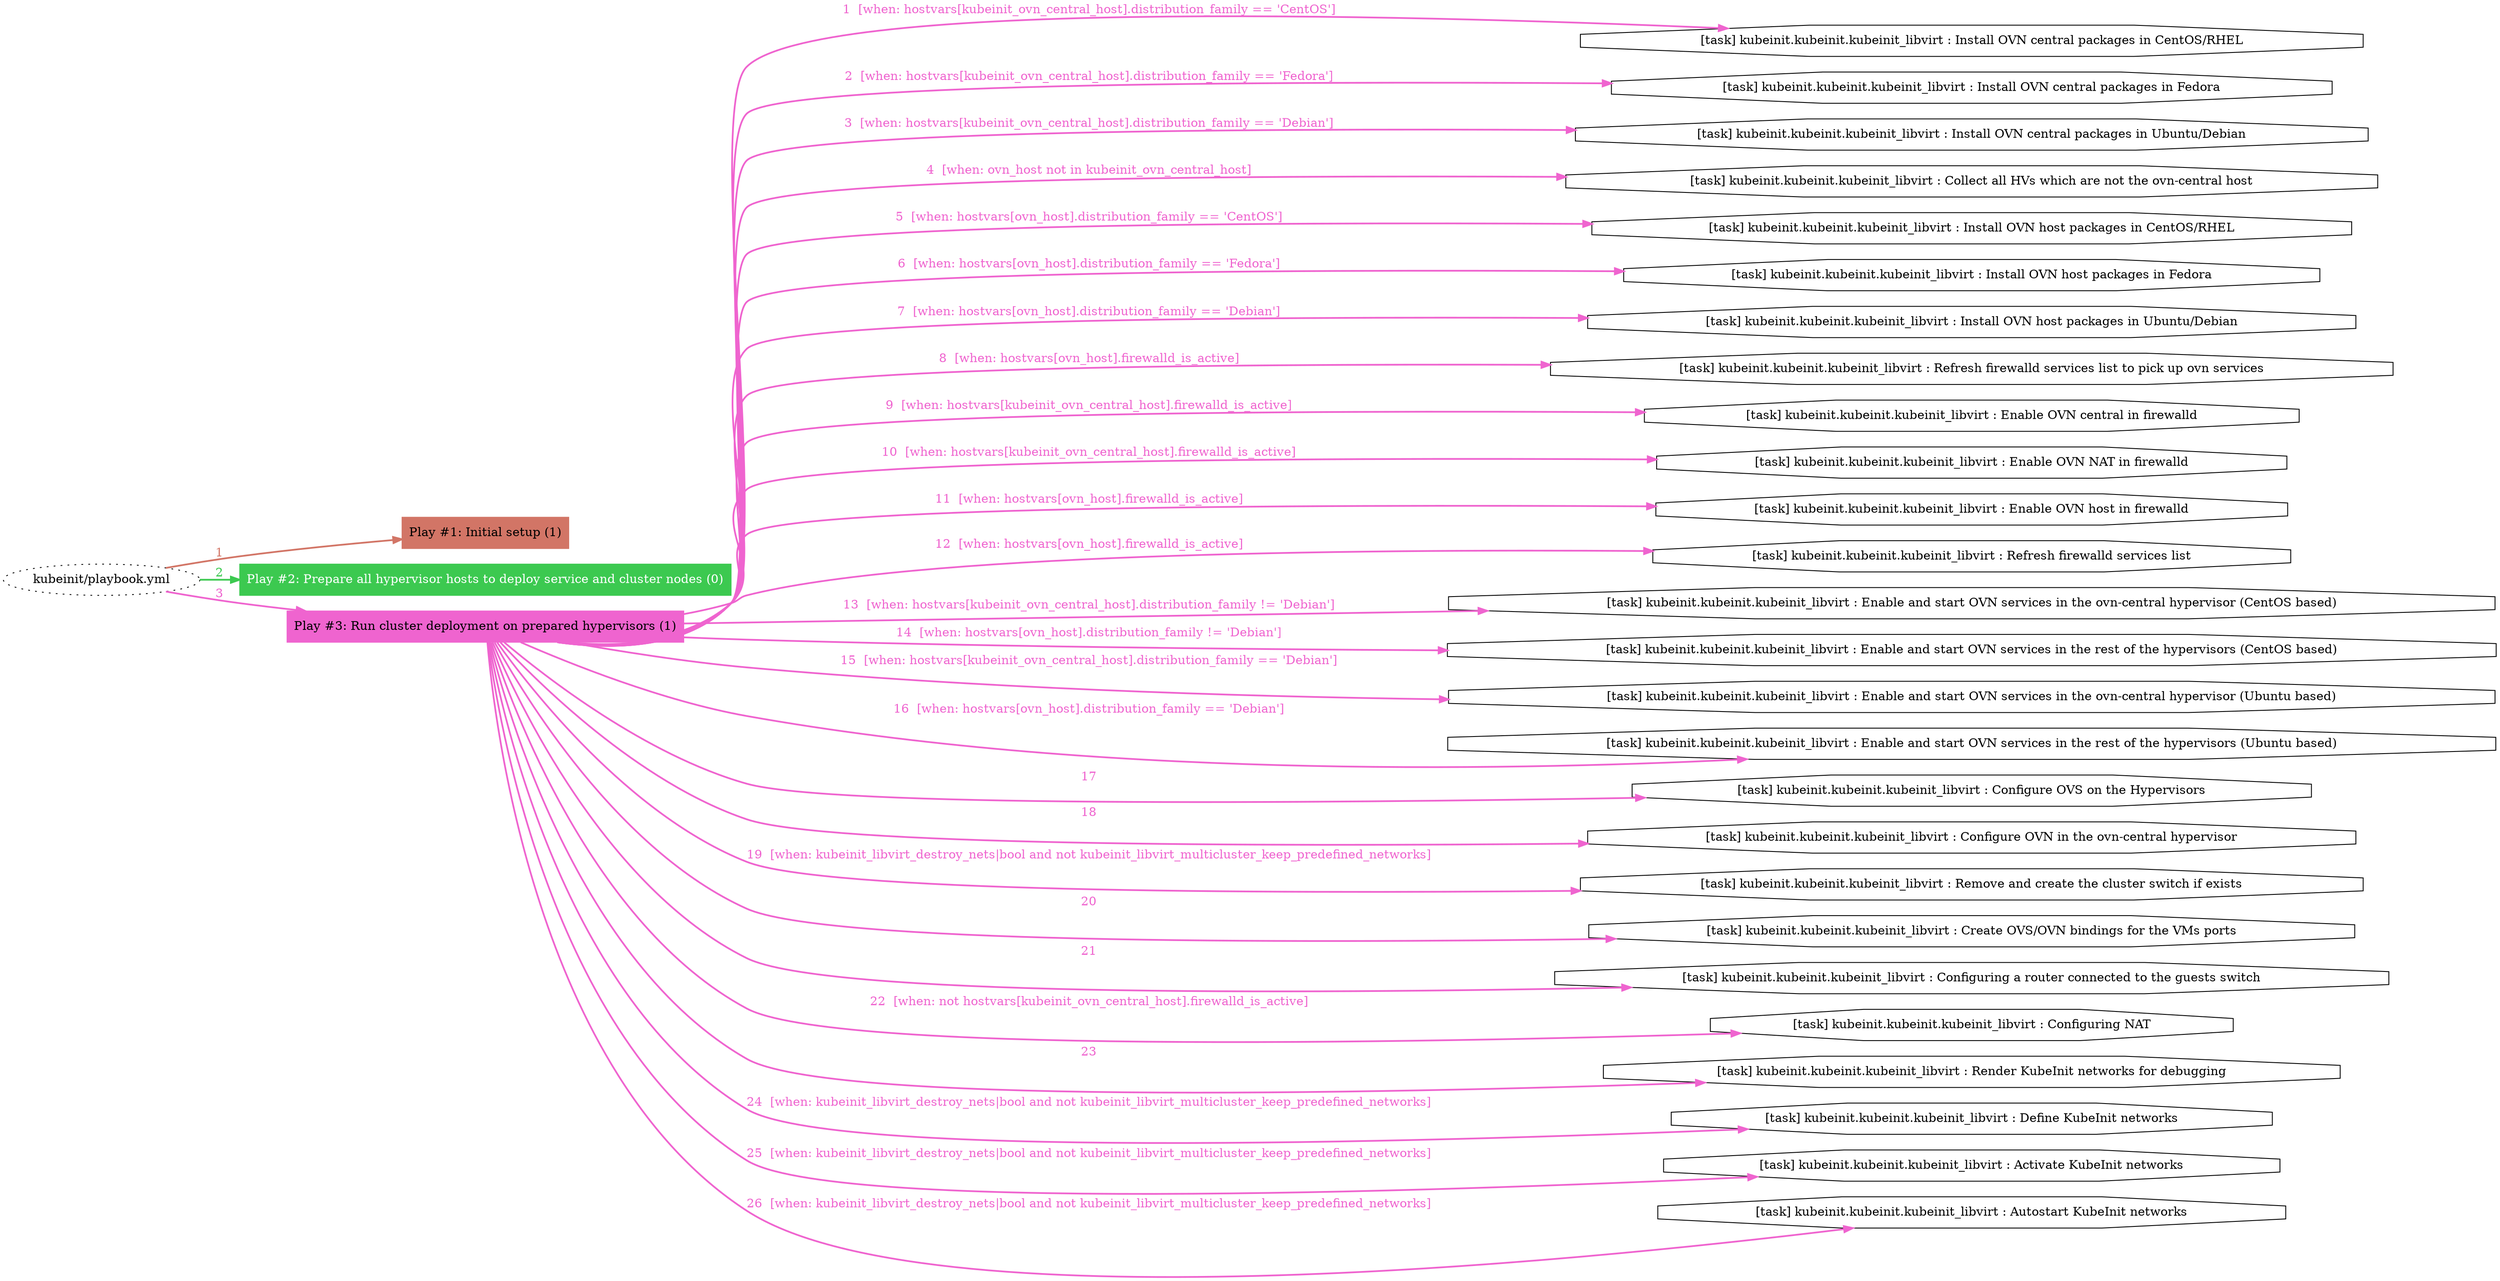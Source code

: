 digraph "kubeinit/playbook.yml "{
	graph [concentrate=true ordering=in rankdir=LR ratio=fill]
	edge [esep=5 sep=10]
	"kubeinit/playbook.yml" [id=root_node style=dotted]
	subgraph "Play #1: Initial setup (1) "{
		"Play #1: Initial setup (1)" [color="#d27566" fontcolor="#000000" id="play_4b8bfac6-6b91-416c-8180-f5e94af2d7d8" shape=box style=filled tooltip=localhost]
		"kubeinit/playbook.yml" -> "Play #1: Initial setup (1)" [label=1 color="#d27566" fontcolor="#d27566" id="edge_4508e39f-d9a1-4a23-8b0e-2d537336b798" style=bold]
	}
	subgraph "Play #2: Prepare all hypervisor hosts to deploy service and cluster nodes (0) "{
		"Play #2: Prepare all hypervisor hosts to deploy service and cluster nodes (0)" [color="#3cc950" fontcolor="#ffffff" id="play_c7e3eda6-efc3-44bc-a201-6e54e5caedfd" shape=box style=filled tooltip=""]
		"kubeinit/playbook.yml" -> "Play #2: Prepare all hypervisor hosts to deploy service and cluster nodes (0)" [label=2 color="#3cc950" fontcolor="#3cc950" id="edge_cf7be439-b33e-4c50-b923-d68102461420" style=bold]
	}
	subgraph "Play #3: Run cluster deployment on prepared hypervisors (1) "{
		"Play #3: Run cluster deployment on prepared hypervisors (1)" [color="#ef64cf" fontcolor="#000000" id="play_e7520806-bff0-4eb3-91e4-79e54a64a552" shape=box style=filled tooltip=localhost]
		"kubeinit/playbook.yml" -> "Play #3: Run cluster deployment on prepared hypervisors (1)" [label=3 color="#ef64cf" fontcolor="#ef64cf" id="edge_d202a113-4dd0-42d4-823a-ebd969e3782c" style=bold]
		"task_9e8f6bbb-7c98-4999-be8b-e83035bebd08" [label="[task] kubeinit.kubeinit.kubeinit_libvirt : Install OVN central packages in CentOS/RHEL" id="task_9e8f6bbb-7c98-4999-be8b-e83035bebd08" shape=octagon tooltip="[task] kubeinit.kubeinit.kubeinit_libvirt : Install OVN central packages in CentOS/RHEL"]
		"Play #3: Run cluster deployment on prepared hypervisors (1)" -> "task_9e8f6bbb-7c98-4999-be8b-e83035bebd08" [label="1  [when: hostvars[kubeinit_ovn_central_host].distribution_family == 'CentOS']" color="#ef64cf" fontcolor="#ef64cf" id="edge_b4d468af-549b-4ff5-a67b-694dd104dd2c" style=bold]
		"task_18e8a41d-34ef-46c6-ad06-dd87ca38e6e1" [label="[task] kubeinit.kubeinit.kubeinit_libvirt : Install OVN central packages in Fedora" id="task_18e8a41d-34ef-46c6-ad06-dd87ca38e6e1" shape=octagon tooltip="[task] kubeinit.kubeinit.kubeinit_libvirt : Install OVN central packages in Fedora"]
		"Play #3: Run cluster deployment on prepared hypervisors (1)" -> "task_18e8a41d-34ef-46c6-ad06-dd87ca38e6e1" [label="2  [when: hostvars[kubeinit_ovn_central_host].distribution_family == 'Fedora']" color="#ef64cf" fontcolor="#ef64cf" id="edge_b8147ddd-0e09-4d8c-8a02-1489cb85861b" style=bold]
		"task_5aa4c539-6968-4da9-a45a-e2b9cfd78521" [label="[task] kubeinit.kubeinit.kubeinit_libvirt : Install OVN central packages in Ubuntu/Debian" id="task_5aa4c539-6968-4da9-a45a-e2b9cfd78521" shape=octagon tooltip="[task] kubeinit.kubeinit.kubeinit_libvirt : Install OVN central packages in Ubuntu/Debian"]
		"Play #3: Run cluster deployment on prepared hypervisors (1)" -> "task_5aa4c539-6968-4da9-a45a-e2b9cfd78521" [label="3  [when: hostvars[kubeinit_ovn_central_host].distribution_family == 'Debian']" color="#ef64cf" fontcolor="#ef64cf" id="edge_38b70e4c-38c5-4c6e-9e71-f5b847bb0101" style=bold]
		"task_3d0722a0-6cdd-469f-8178-5f8eb53710b6" [label="[task] kubeinit.kubeinit.kubeinit_libvirt : Collect all HVs which are not the ovn-central host" id="task_3d0722a0-6cdd-469f-8178-5f8eb53710b6" shape=octagon tooltip="[task] kubeinit.kubeinit.kubeinit_libvirt : Collect all HVs which are not the ovn-central host"]
		"Play #3: Run cluster deployment on prepared hypervisors (1)" -> "task_3d0722a0-6cdd-469f-8178-5f8eb53710b6" [label="4  [when: ovn_host not in kubeinit_ovn_central_host]" color="#ef64cf" fontcolor="#ef64cf" id="edge_b9d5211d-023d-46fb-bc4e-f3cafc63bac8" style=bold]
		"task_5fb1b44b-9717-461b-bd67-dcde62fe1f61" [label="[task] kubeinit.kubeinit.kubeinit_libvirt : Install OVN host packages in CentOS/RHEL" id="task_5fb1b44b-9717-461b-bd67-dcde62fe1f61" shape=octagon tooltip="[task] kubeinit.kubeinit.kubeinit_libvirt : Install OVN host packages in CentOS/RHEL"]
		"Play #3: Run cluster deployment on prepared hypervisors (1)" -> "task_5fb1b44b-9717-461b-bd67-dcde62fe1f61" [label="5  [when: hostvars[ovn_host].distribution_family == 'CentOS']" color="#ef64cf" fontcolor="#ef64cf" id="edge_66a12006-392e-4202-a3d2-436001726fe2" style=bold]
		"task_c9ff7eb0-f724-4155-a686-f2ebf40252bc" [label="[task] kubeinit.kubeinit.kubeinit_libvirt : Install OVN host packages in Fedora" id="task_c9ff7eb0-f724-4155-a686-f2ebf40252bc" shape=octagon tooltip="[task] kubeinit.kubeinit.kubeinit_libvirt : Install OVN host packages in Fedora"]
		"Play #3: Run cluster deployment on prepared hypervisors (1)" -> "task_c9ff7eb0-f724-4155-a686-f2ebf40252bc" [label="6  [when: hostvars[ovn_host].distribution_family == 'Fedora']" color="#ef64cf" fontcolor="#ef64cf" id="edge_4391bffc-c59d-4a98-8849-1a7233872d90" style=bold]
		"task_d7c66ca1-d64b-45f4-876f-e46785c3e213" [label="[task] kubeinit.kubeinit.kubeinit_libvirt : Install OVN host packages in Ubuntu/Debian" id="task_d7c66ca1-d64b-45f4-876f-e46785c3e213" shape=octagon tooltip="[task] kubeinit.kubeinit.kubeinit_libvirt : Install OVN host packages in Ubuntu/Debian"]
		"Play #3: Run cluster deployment on prepared hypervisors (1)" -> "task_d7c66ca1-d64b-45f4-876f-e46785c3e213" [label="7  [when: hostvars[ovn_host].distribution_family == 'Debian']" color="#ef64cf" fontcolor="#ef64cf" id="edge_30df272c-858a-43b7-ab0f-97dc2ec072e0" style=bold]
		"task_3ec3ae35-6216-4bd1-8ad3-bb1f5da53b3b" [label="[task] kubeinit.kubeinit.kubeinit_libvirt : Refresh firewalld services list to pick up ovn services" id="task_3ec3ae35-6216-4bd1-8ad3-bb1f5da53b3b" shape=octagon tooltip="[task] kubeinit.kubeinit.kubeinit_libvirt : Refresh firewalld services list to pick up ovn services"]
		"Play #3: Run cluster deployment on prepared hypervisors (1)" -> "task_3ec3ae35-6216-4bd1-8ad3-bb1f5da53b3b" [label="8  [when: hostvars[ovn_host].firewalld_is_active]" color="#ef64cf" fontcolor="#ef64cf" id="edge_27cc260c-fc53-4185-a0f8-6e5aa41b6924" style=bold]
		"task_61376641-5005-4fcb-92bc-75f96f97cb7a" [label="[task] kubeinit.kubeinit.kubeinit_libvirt : Enable OVN central in firewalld" id="task_61376641-5005-4fcb-92bc-75f96f97cb7a" shape=octagon tooltip="[task] kubeinit.kubeinit.kubeinit_libvirt : Enable OVN central in firewalld"]
		"Play #3: Run cluster deployment on prepared hypervisors (1)" -> "task_61376641-5005-4fcb-92bc-75f96f97cb7a" [label="9  [when: hostvars[kubeinit_ovn_central_host].firewalld_is_active]" color="#ef64cf" fontcolor="#ef64cf" id="edge_4f90e751-c81a-4057-bf5c-2c17123d5dfd" style=bold]
		"task_e0558e07-ea87-4d40-91ff-12ab8e691138" [label="[task] kubeinit.kubeinit.kubeinit_libvirt : Enable OVN NAT in firewalld" id="task_e0558e07-ea87-4d40-91ff-12ab8e691138" shape=octagon tooltip="[task] kubeinit.kubeinit.kubeinit_libvirt : Enable OVN NAT in firewalld"]
		"Play #3: Run cluster deployment on prepared hypervisors (1)" -> "task_e0558e07-ea87-4d40-91ff-12ab8e691138" [label="10  [when: hostvars[kubeinit_ovn_central_host].firewalld_is_active]" color="#ef64cf" fontcolor="#ef64cf" id="edge_a6b0bec8-efdc-45d1-9e77-961458ca0d57" style=bold]
		"task_92eeea3b-c914-4cc6-9812-f7b79a282f06" [label="[task] kubeinit.kubeinit.kubeinit_libvirt : Enable OVN host in firewalld" id="task_92eeea3b-c914-4cc6-9812-f7b79a282f06" shape=octagon tooltip="[task] kubeinit.kubeinit.kubeinit_libvirt : Enable OVN host in firewalld"]
		"Play #3: Run cluster deployment on prepared hypervisors (1)" -> "task_92eeea3b-c914-4cc6-9812-f7b79a282f06" [label="11  [when: hostvars[ovn_host].firewalld_is_active]" color="#ef64cf" fontcolor="#ef64cf" id="edge_7b585578-0226-4c6e-b140-087c1f946a1e" style=bold]
		"task_131c7d68-9058-4321-848a-5b371041f83b" [label="[task] kubeinit.kubeinit.kubeinit_libvirt : Refresh firewalld services list" id="task_131c7d68-9058-4321-848a-5b371041f83b" shape=octagon tooltip="[task] kubeinit.kubeinit.kubeinit_libvirt : Refresh firewalld services list"]
		"Play #3: Run cluster deployment on prepared hypervisors (1)" -> "task_131c7d68-9058-4321-848a-5b371041f83b" [label="12  [when: hostvars[ovn_host].firewalld_is_active]" color="#ef64cf" fontcolor="#ef64cf" id="edge_5a17cdf3-af53-46ea-956f-94394a0f3bb8" style=bold]
		"task_00389698-fc2e-421d-97a0-e28e12aac9ca" [label="[task] kubeinit.kubeinit.kubeinit_libvirt : Enable and start OVN services in the ovn-central hypervisor (CentOS based)" id="task_00389698-fc2e-421d-97a0-e28e12aac9ca" shape=octagon tooltip="[task] kubeinit.kubeinit.kubeinit_libvirt : Enable and start OVN services in the ovn-central hypervisor (CentOS based)"]
		"Play #3: Run cluster deployment on prepared hypervisors (1)" -> "task_00389698-fc2e-421d-97a0-e28e12aac9ca" [label="13  [when: hostvars[kubeinit_ovn_central_host].distribution_family != 'Debian']" color="#ef64cf" fontcolor="#ef64cf" id="edge_1bdddc10-8c03-40a6-afbc-e93e0a8b58fa" style=bold]
		"task_15d7b353-348e-46d8-b66a-a7daf2dd008f" [label="[task] kubeinit.kubeinit.kubeinit_libvirt : Enable and start OVN services in the rest of the hypervisors (CentOS based)" id="task_15d7b353-348e-46d8-b66a-a7daf2dd008f" shape=octagon tooltip="[task] kubeinit.kubeinit.kubeinit_libvirt : Enable and start OVN services in the rest of the hypervisors (CentOS based)"]
		"Play #3: Run cluster deployment on prepared hypervisors (1)" -> "task_15d7b353-348e-46d8-b66a-a7daf2dd008f" [label="14  [when: hostvars[ovn_host].distribution_family != 'Debian']" color="#ef64cf" fontcolor="#ef64cf" id="edge_2c5edc47-9b5a-4382-ade8-9e8e339c6d5c" style=bold]
		"task_5929002e-1f00-488e-a00b-b96de30eff06" [label="[task] kubeinit.kubeinit.kubeinit_libvirt : Enable and start OVN services in the ovn-central hypervisor (Ubuntu based)" id="task_5929002e-1f00-488e-a00b-b96de30eff06" shape=octagon tooltip="[task] kubeinit.kubeinit.kubeinit_libvirt : Enable and start OVN services in the ovn-central hypervisor (Ubuntu based)"]
		"Play #3: Run cluster deployment on prepared hypervisors (1)" -> "task_5929002e-1f00-488e-a00b-b96de30eff06" [label="15  [when: hostvars[kubeinit_ovn_central_host].distribution_family == 'Debian']" color="#ef64cf" fontcolor="#ef64cf" id="edge_c0a03502-1a33-4902-aa6f-5448dddc9db3" style=bold]
		"task_533578e7-0e41-4c6d-a5fa-aa9033a4732a" [label="[task] kubeinit.kubeinit.kubeinit_libvirt : Enable and start OVN services in the rest of the hypervisors (Ubuntu based)" id="task_533578e7-0e41-4c6d-a5fa-aa9033a4732a" shape=octagon tooltip="[task] kubeinit.kubeinit.kubeinit_libvirt : Enable and start OVN services in the rest of the hypervisors (Ubuntu based)"]
		"Play #3: Run cluster deployment on prepared hypervisors (1)" -> "task_533578e7-0e41-4c6d-a5fa-aa9033a4732a" [label="16  [when: hostvars[ovn_host].distribution_family == 'Debian']" color="#ef64cf" fontcolor="#ef64cf" id="edge_d5ad3b6a-4991-4227-be18-73f089a0eec9" style=bold]
		"task_fd0fa217-212c-4cc9-bcf0-134f24905cd4" [label="[task] kubeinit.kubeinit.kubeinit_libvirt : Configure OVS on the Hypervisors" id="task_fd0fa217-212c-4cc9-bcf0-134f24905cd4" shape=octagon tooltip="[task] kubeinit.kubeinit.kubeinit_libvirt : Configure OVS on the Hypervisors"]
		"Play #3: Run cluster deployment on prepared hypervisors (1)" -> "task_fd0fa217-212c-4cc9-bcf0-134f24905cd4" [label=17 color="#ef64cf" fontcolor="#ef64cf" id="edge_7d0de582-14d7-403e-a4da-59fbc9786461" style=bold]
		"task_02bdad48-846b-4efa-a0ff-3050bb895daf" [label="[task] kubeinit.kubeinit.kubeinit_libvirt : Configure OVN in the ovn-central hypervisor" id="task_02bdad48-846b-4efa-a0ff-3050bb895daf" shape=octagon tooltip="[task] kubeinit.kubeinit.kubeinit_libvirt : Configure OVN in the ovn-central hypervisor"]
		"Play #3: Run cluster deployment on prepared hypervisors (1)" -> "task_02bdad48-846b-4efa-a0ff-3050bb895daf" [label=18 color="#ef64cf" fontcolor="#ef64cf" id="edge_b69c23dc-f7b5-4bd8-b011-ebe8dde42b07" style=bold]
		"task_77e90079-9a31-4cd7-b5bf-5bfc1dcbf795" [label="[task] kubeinit.kubeinit.kubeinit_libvirt : Remove and create the cluster switch if exists" id="task_77e90079-9a31-4cd7-b5bf-5bfc1dcbf795" shape=octagon tooltip="[task] kubeinit.kubeinit.kubeinit_libvirt : Remove and create the cluster switch if exists"]
		"Play #3: Run cluster deployment on prepared hypervisors (1)" -> "task_77e90079-9a31-4cd7-b5bf-5bfc1dcbf795" [label="19  [when: kubeinit_libvirt_destroy_nets|bool and not kubeinit_libvirt_multicluster_keep_predefined_networks]" color="#ef64cf" fontcolor="#ef64cf" id="edge_d765d8c4-0e88-40b6-bba0-afe7199a776e" style=bold]
		"task_0a50521d-7aba-4be8-a860-1e166ba8034b" [label="[task] kubeinit.kubeinit.kubeinit_libvirt : Create OVS/OVN bindings for the VMs ports" id="task_0a50521d-7aba-4be8-a860-1e166ba8034b" shape=octagon tooltip="[task] kubeinit.kubeinit.kubeinit_libvirt : Create OVS/OVN bindings for the VMs ports"]
		"Play #3: Run cluster deployment on prepared hypervisors (1)" -> "task_0a50521d-7aba-4be8-a860-1e166ba8034b" [label=20 color="#ef64cf" fontcolor="#ef64cf" id="edge_8f4776b7-42e7-4e62-b271-b6c2cf3fc0d4" style=bold]
		"task_c39334cf-cd70-4383-aeeb-587f1f6f8383" [label="[task] kubeinit.kubeinit.kubeinit_libvirt : Configuring a router connected to the guests switch" id="task_c39334cf-cd70-4383-aeeb-587f1f6f8383" shape=octagon tooltip="[task] kubeinit.kubeinit.kubeinit_libvirt : Configuring a router connected to the guests switch"]
		"Play #3: Run cluster deployment on prepared hypervisors (1)" -> "task_c39334cf-cd70-4383-aeeb-587f1f6f8383" [label=21 color="#ef64cf" fontcolor="#ef64cf" id="edge_0330835b-e61e-415d-bd2b-63345aeec66c" style=bold]
		"task_c1fd2a95-9d32-424a-82e5-d3fd50a4d07e" [label="[task] kubeinit.kubeinit.kubeinit_libvirt : Configuring NAT" id="task_c1fd2a95-9d32-424a-82e5-d3fd50a4d07e" shape=octagon tooltip="[task] kubeinit.kubeinit.kubeinit_libvirt : Configuring NAT"]
		"Play #3: Run cluster deployment on prepared hypervisors (1)" -> "task_c1fd2a95-9d32-424a-82e5-d3fd50a4d07e" [label="22  [when: not hostvars[kubeinit_ovn_central_host].firewalld_is_active]" color="#ef64cf" fontcolor="#ef64cf" id="edge_67d3111d-2319-473e-84c4-3c3536840007" style=bold]
		"task_b4adcc43-f143-45c0-9b29-6ed2bcc5405a" [label="[task] kubeinit.kubeinit.kubeinit_libvirt : Render KubeInit networks for debugging" id="task_b4adcc43-f143-45c0-9b29-6ed2bcc5405a" shape=octagon tooltip="[task] kubeinit.kubeinit.kubeinit_libvirt : Render KubeInit networks for debugging"]
		"Play #3: Run cluster deployment on prepared hypervisors (1)" -> "task_b4adcc43-f143-45c0-9b29-6ed2bcc5405a" [label=23 color="#ef64cf" fontcolor="#ef64cf" id="edge_310ec6a2-7d72-4a58-be91-5f978ae7b10e" style=bold]
		"task_cdb93fb9-5fad-4c46-8b47-28cd27448cf5" [label="[task] kubeinit.kubeinit.kubeinit_libvirt : Define KubeInit networks" id="task_cdb93fb9-5fad-4c46-8b47-28cd27448cf5" shape=octagon tooltip="[task] kubeinit.kubeinit.kubeinit_libvirt : Define KubeInit networks"]
		"Play #3: Run cluster deployment on prepared hypervisors (1)" -> "task_cdb93fb9-5fad-4c46-8b47-28cd27448cf5" [label="24  [when: kubeinit_libvirt_destroy_nets|bool and not kubeinit_libvirt_multicluster_keep_predefined_networks]" color="#ef64cf" fontcolor="#ef64cf" id="edge_b3ad553d-9b79-4c51-a95a-569866aaa261" style=bold]
		"task_3d1f83d9-870d-47f9-9c2f-ec4d1ffd44f9" [label="[task] kubeinit.kubeinit.kubeinit_libvirt : Activate KubeInit networks" id="task_3d1f83d9-870d-47f9-9c2f-ec4d1ffd44f9" shape=octagon tooltip="[task] kubeinit.kubeinit.kubeinit_libvirt : Activate KubeInit networks"]
		"Play #3: Run cluster deployment on prepared hypervisors (1)" -> "task_3d1f83d9-870d-47f9-9c2f-ec4d1ffd44f9" [label="25  [when: kubeinit_libvirt_destroy_nets|bool and not kubeinit_libvirt_multicluster_keep_predefined_networks]" color="#ef64cf" fontcolor="#ef64cf" id="edge_0da6c9f3-1c09-403f-951e-4043b1b39f7a" style=bold]
		"task_c99336b6-c424-4f14-b4c3-d35c57cd5e50" [label="[task] kubeinit.kubeinit.kubeinit_libvirt : Autostart KubeInit networks" id="task_c99336b6-c424-4f14-b4c3-d35c57cd5e50" shape=octagon tooltip="[task] kubeinit.kubeinit.kubeinit_libvirt : Autostart KubeInit networks"]
		"Play #3: Run cluster deployment on prepared hypervisors (1)" -> "task_c99336b6-c424-4f14-b4c3-d35c57cd5e50" [label="26  [when: kubeinit_libvirt_destroy_nets|bool and not kubeinit_libvirt_multicluster_keep_predefined_networks]" color="#ef64cf" fontcolor="#ef64cf" id="edge_27a90730-9667-4d2f-91df-8e012b1c2674" style=bold]
	}
}
